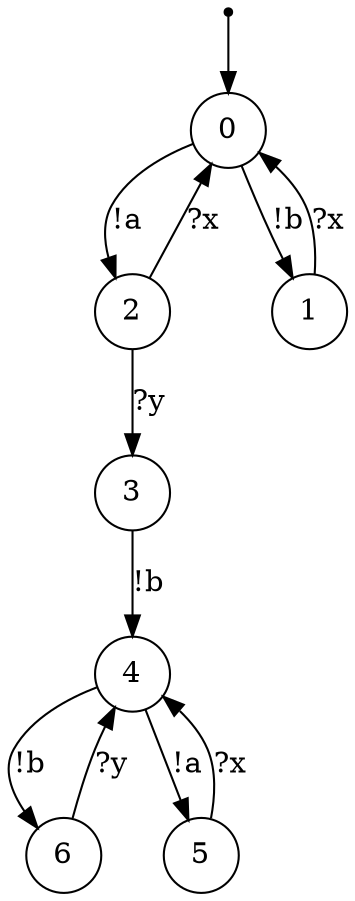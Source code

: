 digraph {
 node [shape=point] ENTRY
 node [shape=circle]
 ENTRY -> 0
0 -> 2 [label="!a"]
2 -> 3 [label="?y"]
3 -> 4 [label="!b"]
4 -> 6 [label="!b"]
6 -> 4 [label="?y"]
4 -> 5 [label="!a"]
5 -> 4 [label="?x"]
2 -> 0 [label="?x"]
0 -> 1 [label="!b"]
1 -> 0 [label="?x"]
}